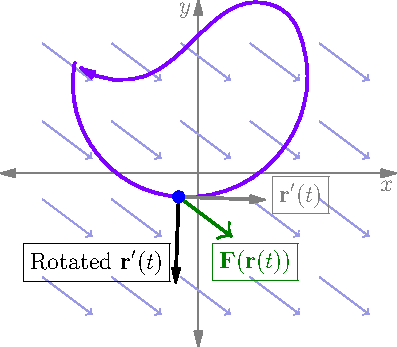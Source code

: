size(7cm);

usepackage("amsmath");
import graph;
xaxis("$x$", -0.8, 0.8, grey, Arrows);
yaxis("$y$", -0.7, 0.7, grey, Arrows);
real w = 0.7;

for (int i=0; i<5; ++i) {
  for (int j=0; j<4; ++j) {
    draw(
      shift(-0.9*w,-0.6*w)*((0.4*i*w,0.45*j*w)--(0.4*i*w+0.2,0.45*j*w-0.15)),
      rgb(0.6,0.6,0.9), EndArrow(TeXHead));
  }
}

pair A = (-0.5,0.445);
pair B = (-0.08,-0.095);
pair C = (0.4,0.585);
pair D = (0.3,0.68);
pair E = (-0.2,0.4);
draw(A..B..C..C..D..E..A, purple+1.4, EndMargin);
draw(A..B..C..C..D..E..A, purple, EndArrow, EndMargin);
dotfactor *= 2;

pair X = B+0.35*dir(-2);
pair Y = B+1.08*(0.2, -0.15);
pair Z = B+0.35*dir(-92);
draw(B--X, grey, EndArrow);
draw(B--X, grey + 1.4, Margins);
draw(B--Z, black, EndArrow);
draw(B--Z, black + 1.4, Margins);
draw(B--Y, deepgreen + 1.2, EndArrow(TeXHead));
dot(B, blue);
label("$\boxed{\mathbf{r}'(t)}$", X, dir(10), grey);
label("$\boxed{\text{Rotated }\mathbf{r}'(t)}$", Z, dir(140), black);
label("$\boxed{\mathbf{F}(\mathbf{r}(t))}$", Y, dir(-65), deepgreen);
